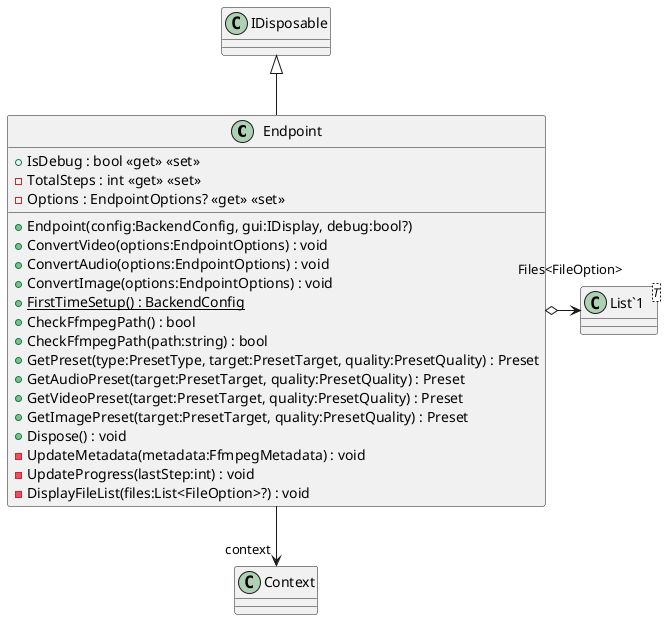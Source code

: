 @startuml
class Endpoint {
    + IsDebug : bool <<get>> <<set>>
    - TotalSteps : int <<get>> <<set>>
    - Options : EndpointOptions? <<get>> <<set>>
    + Endpoint(config:BackendConfig, gui:IDisplay, debug:bool?)
    + ConvertVideo(options:EndpointOptions) : void
    + ConvertAudio(options:EndpointOptions) : void
    + ConvertImage(options:EndpointOptions) : void
    + {static} FirstTimeSetup() : BackendConfig
    + CheckFfmpegPath() : bool
    + CheckFfmpegPath(path:string) : bool
    + GetPreset(type:PresetType, target:PresetTarget, quality:PresetQuality) : Preset
    + GetAudioPreset(target:PresetTarget, quality:PresetQuality) : Preset
    + GetVideoPreset(target:PresetTarget, quality:PresetQuality) : Preset
    + GetImagePreset(target:PresetTarget, quality:PresetQuality) : Preset
    + Dispose() : void
    - UpdateMetadata(metadata:FfmpegMetadata) : void
    - UpdateProgress(lastStep:int) : void
    - DisplayFileList(files:List<FileOption>?) : void
}
class "List`1"<T> {
}
IDisposable <|-- Endpoint
Endpoint o-> "Files<FileOption>" "List`1"
Endpoint --> "context" Context
@enduml
